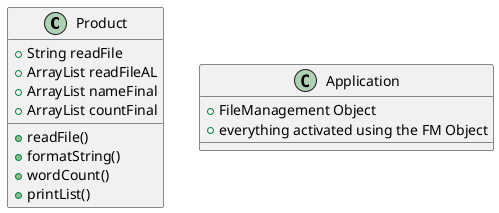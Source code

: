 @startuml
class Product {


    +String readFile
    +ArrayList readFileAL
    +ArrayList nameFinal
    +ArrayList countFinal


    +readFile()
    +formatString()
    +wordCount()
    +printList()
}

class Application {

    +FileManagement Object
  +everything activated using the FM Object
}

@enduml